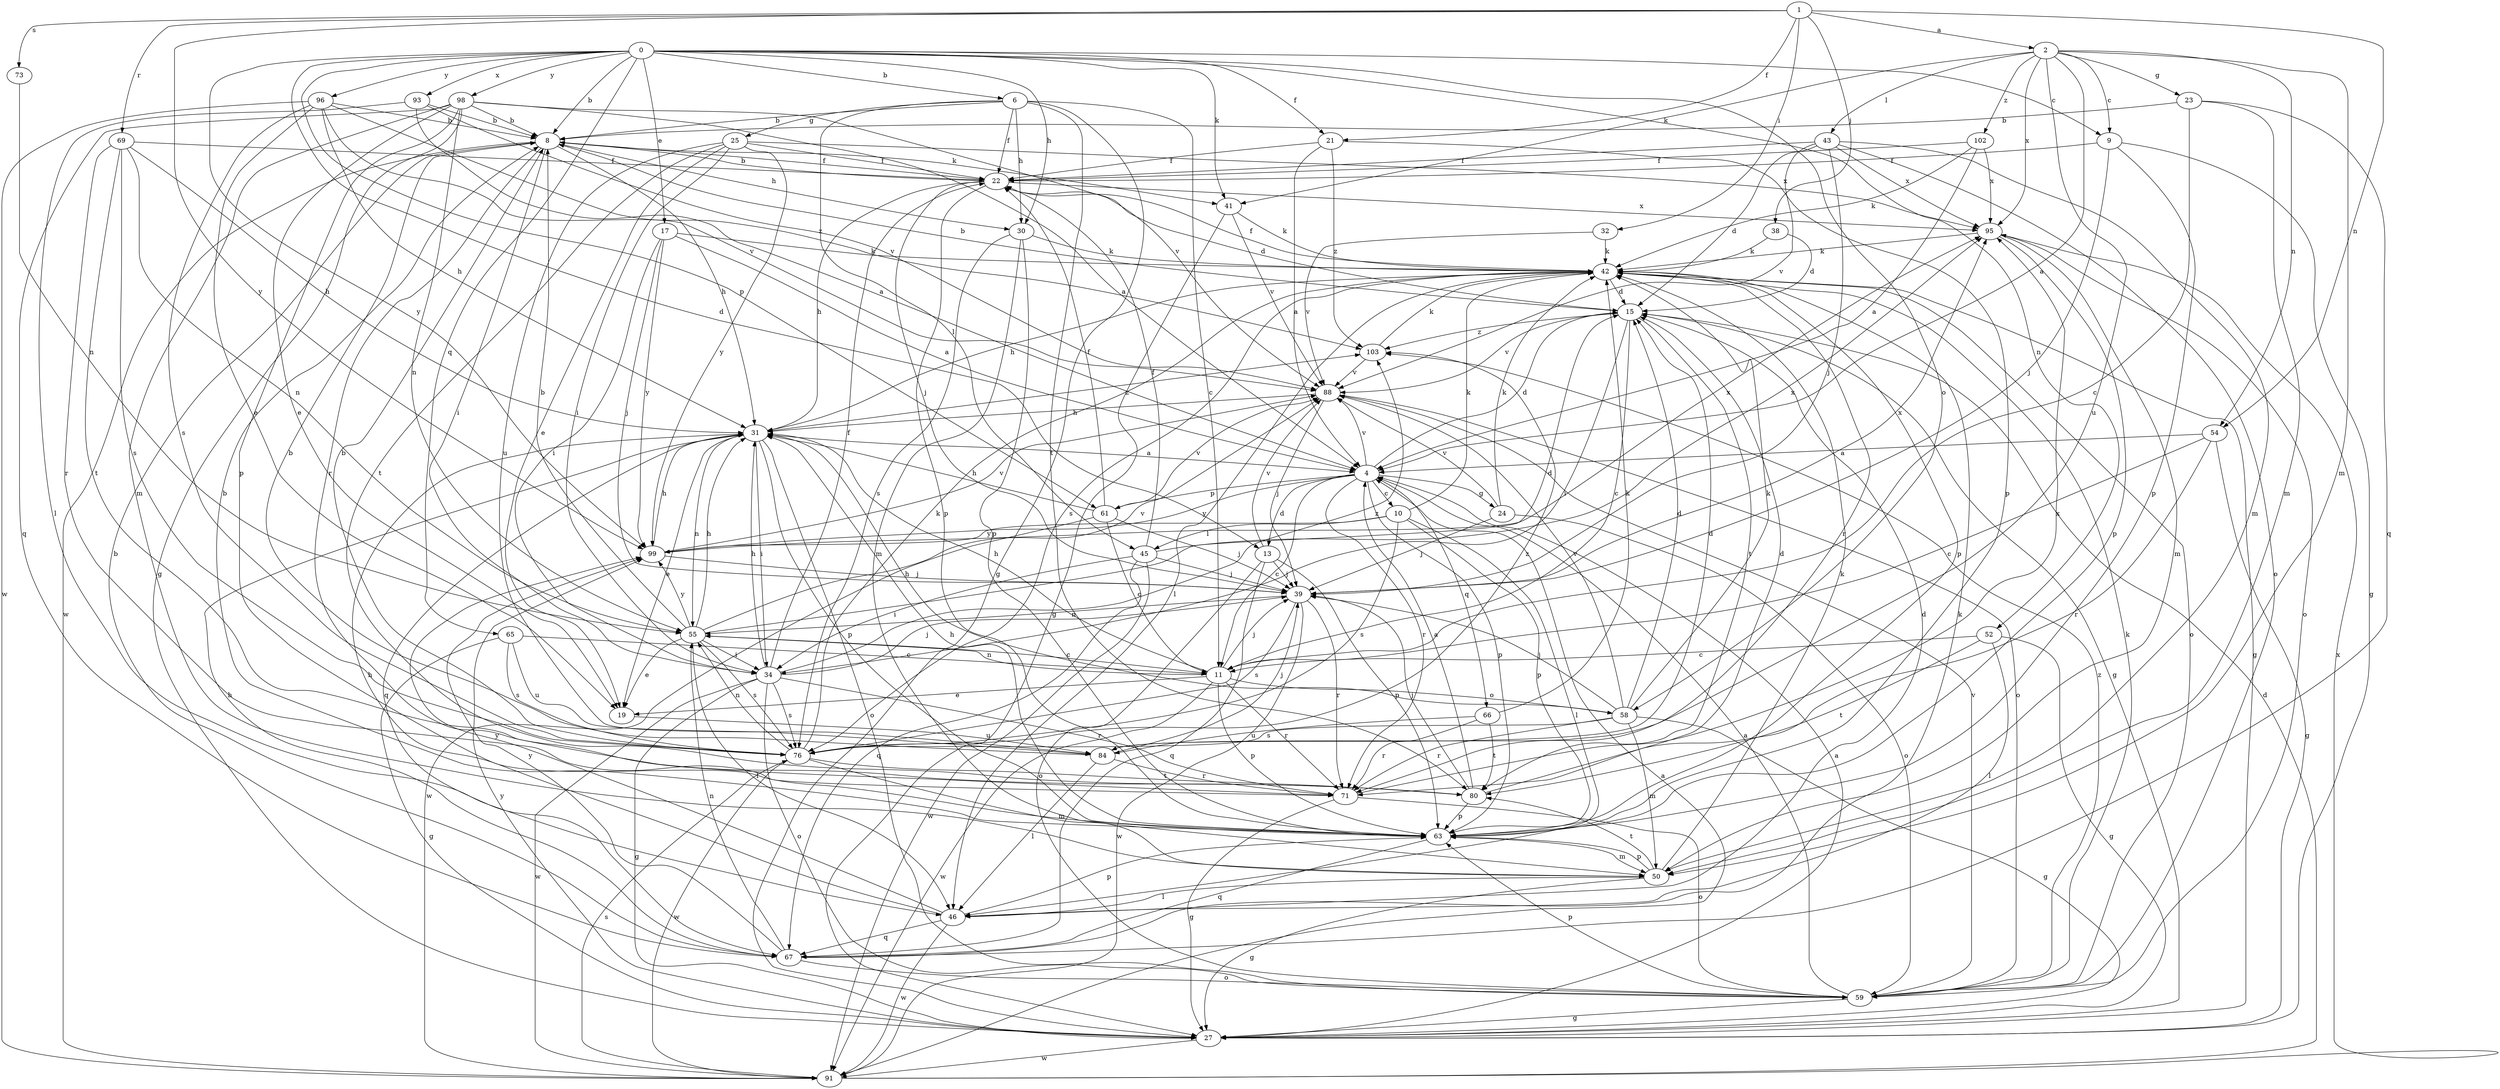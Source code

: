 strict digraph  {
0;
1;
2;
4;
6;
8;
9;
10;
11;
13;
15;
17;
19;
21;
22;
23;
24;
25;
27;
30;
31;
32;
34;
38;
39;
41;
42;
43;
45;
46;
50;
52;
54;
55;
58;
59;
61;
63;
65;
66;
67;
69;
71;
73;
76;
80;
84;
88;
91;
93;
95;
96;
98;
99;
102;
103;
0 -> 6  [label=b];
0 -> 8  [label=b];
0 -> 9  [label=c];
0 -> 13  [label=d];
0 -> 17  [label=e];
0 -> 21  [label=f];
0 -> 30  [label=h];
0 -> 41  [label=k];
0 -> 52  [label=n];
0 -> 58  [label=o];
0 -> 61  [label=p];
0 -> 65  [label=q];
0 -> 93  [label=x];
0 -> 96  [label=y];
0 -> 98  [label=y];
0 -> 99  [label=y];
1 -> 2  [label=a];
1 -> 21  [label=f];
1 -> 32  [label=i];
1 -> 38  [label=j];
1 -> 54  [label=n];
1 -> 69  [label=r];
1 -> 73  [label=s];
1 -> 99  [label=y];
2 -> 4  [label=a];
2 -> 9  [label=c];
2 -> 23  [label=g];
2 -> 41  [label=k];
2 -> 43  [label=l];
2 -> 50  [label=m];
2 -> 54  [label=n];
2 -> 84  [label=u];
2 -> 95  [label=x];
2 -> 102  [label=z];
4 -> 10  [label=c];
4 -> 11  [label=c];
4 -> 13  [label=d];
4 -> 15  [label=d];
4 -> 24  [label=g];
4 -> 61  [label=p];
4 -> 63  [label=p];
4 -> 66  [label=q];
4 -> 71  [label=r];
4 -> 88  [label=v];
4 -> 99  [label=y];
6 -> 8  [label=b];
6 -> 11  [label=c];
6 -> 22  [label=f];
6 -> 25  [label=g];
6 -> 27  [label=g];
6 -> 30  [label=h];
6 -> 45  [label=l];
6 -> 80  [label=t];
8 -> 22  [label=f];
8 -> 30  [label=h];
8 -> 31  [label=h];
8 -> 34  [label=i];
8 -> 41  [label=k];
8 -> 71  [label=r];
8 -> 91  [label=w];
9 -> 22  [label=f];
9 -> 27  [label=g];
9 -> 39  [label=j];
9 -> 63  [label=p];
10 -> 42  [label=k];
10 -> 45  [label=l];
10 -> 46  [label=l];
10 -> 63  [label=p];
10 -> 76  [label=s];
10 -> 99  [label=y];
11 -> 19  [label=e];
11 -> 31  [label=h];
11 -> 39  [label=j];
11 -> 55  [label=n];
11 -> 58  [label=o];
11 -> 63  [label=p];
11 -> 71  [label=r];
11 -> 91  [label=w];
13 -> 39  [label=j];
13 -> 59  [label=o];
13 -> 63  [label=p];
13 -> 67  [label=q];
13 -> 88  [label=v];
15 -> 8  [label=b];
15 -> 11  [label=c];
15 -> 27  [label=g];
15 -> 34  [label=i];
15 -> 80  [label=t];
15 -> 88  [label=v];
15 -> 103  [label=z];
17 -> 4  [label=a];
17 -> 34  [label=i];
17 -> 39  [label=j];
17 -> 42  [label=k];
17 -> 99  [label=y];
19 -> 84  [label=u];
21 -> 4  [label=a];
21 -> 22  [label=f];
21 -> 63  [label=p];
21 -> 103  [label=z];
22 -> 8  [label=b];
22 -> 15  [label=d];
22 -> 31  [label=h];
22 -> 39  [label=j];
22 -> 63  [label=p];
22 -> 95  [label=x];
23 -> 8  [label=b];
23 -> 11  [label=c];
23 -> 50  [label=m];
23 -> 67  [label=q];
24 -> 39  [label=j];
24 -> 42  [label=k];
24 -> 59  [label=o];
24 -> 88  [label=v];
25 -> 19  [label=e];
25 -> 22  [label=f];
25 -> 34  [label=i];
25 -> 80  [label=t];
25 -> 84  [label=u];
25 -> 95  [label=x];
25 -> 99  [label=y];
27 -> 4  [label=a];
27 -> 91  [label=w];
27 -> 99  [label=y];
30 -> 42  [label=k];
30 -> 50  [label=m];
30 -> 63  [label=p];
30 -> 76  [label=s];
31 -> 4  [label=a];
31 -> 19  [label=e];
31 -> 34  [label=i];
31 -> 55  [label=n];
31 -> 59  [label=o];
31 -> 63  [label=p];
31 -> 67  [label=q];
31 -> 103  [label=z];
32 -> 42  [label=k];
32 -> 88  [label=v];
34 -> 22  [label=f];
34 -> 27  [label=g];
34 -> 31  [label=h];
34 -> 39  [label=j];
34 -> 59  [label=o];
34 -> 71  [label=r];
34 -> 76  [label=s];
34 -> 91  [label=w];
34 -> 103  [label=z];
38 -> 15  [label=d];
38 -> 42  [label=k];
39 -> 55  [label=n];
39 -> 71  [label=r];
39 -> 76  [label=s];
39 -> 91  [label=w];
39 -> 95  [label=x];
41 -> 27  [label=g];
41 -> 42  [label=k];
41 -> 88  [label=v];
42 -> 15  [label=d];
42 -> 22  [label=f];
42 -> 27  [label=g];
42 -> 31  [label=h];
42 -> 46  [label=l];
42 -> 59  [label=o];
42 -> 63  [label=p];
42 -> 71  [label=r];
42 -> 76  [label=s];
43 -> 15  [label=d];
43 -> 22  [label=f];
43 -> 39  [label=j];
43 -> 50  [label=m];
43 -> 59  [label=o];
43 -> 88  [label=v];
43 -> 95  [label=x];
45 -> 22  [label=f];
45 -> 34  [label=i];
45 -> 39  [label=j];
45 -> 67  [label=q];
45 -> 91  [label=w];
45 -> 95  [label=x];
46 -> 15  [label=d];
46 -> 31  [label=h];
46 -> 63  [label=p];
46 -> 67  [label=q];
46 -> 91  [label=w];
46 -> 99  [label=y];
50 -> 27  [label=g];
50 -> 42  [label=k];
50 -> 46  [label=l];
50 -> 63  [label=p];
50 -> 80  [label=t];
52 -> 11  [label=c];
52 -> 27  [label=g];
52 -> 46  [label=l];
52 -> 80  [label=t];
54 -> 4  [label=a];
54 -> 11  [label=c];
54 -> 27  [label=g];
54 -> 71  [label=r];
55 -> 8  [label=b];
55 -> 11  [label=c];
55 -> 15  [label=d];
55 -> 19  [label=e];
55 -> 31  [label=h];
55 -> 34  [label=i];
55 -> 46  [label=l];
55 -> 76  [label=s];
55 -> 88  [label=v];
55 -> 99  [label=y];
58 -> 15  [label=d];
58 -> 27  [label=g];
58 -> 31  [label=h];
58 -> 39  [label=j];
58 -> 42  [label=k];
58 -> 50  [label=m];
58 -> 71  [label=r];
58 -> 76  [label=s];
58 -> 88  [label=v];
59 -> 4  [label=a];
59 -> 27  [label=g];
59 -> 42  [label=k];
59 -> 63  [label=p];
59 -> 88  [label=v];
59 -> 103  [label=z];
61 -> 11  [label=c];
61 -> 22  [label=f];
61 -> 31  [label=h];
61 -> 39  [label=j];
61 -> 88  [label=v];
61 -> 91  [label=w];
63 -> 8  [label=b];
63 -> 31  [label=h];
63 -> 50  [label=m];
63 -> 67  [label=q];
65 -> 11  [label=c];
65 -> 27  [label=g];
65 -> 76  [label=s];
65 -> 84  [label=u];
66 -> 42  [label=k];
66 -> 71  [label=r];
66 -> 80  [label=t];
66 -> 84  [label=u];
67 -> 8  [label=b];
67 -> 31  [label=h];
67 -> 42  [label=k];
67 -> 55  [label=n];
67 -> 59  [label=o];
67 -> 99  [label=y];
69 -> 22  [label=f];
69 -> 31  [label=h];
69 -> 55  [label=n];
69 -> 71  [label=r];
69 -> 76  [label=s];
69 -> 80  [label=t];
71 -> 27  [label=g];
71 -> 59  [label=o];
71 -> 95  [label=x];
73 -> 55  [label=n];
76 -> 8  [label=b];
76 -> 42  [label=k];
76 -> 50  [label=m];
76 -> 55  [label=n];
76 -> 80  [label=t];
76 -> 91  [label=w];
76 -> 103  [label=z];
80 -> 4  [label=a];
80 -> 15  [label=d];
80 -> 39  [label=j];
80 -> 63  [label=p];
84 -> 8  [label=b];
84 -> 15  [label=d];
84 -> 39  [label=j];
84 -> 46  [label=l];
84 -> 71  [label=r];
88 -> 31  [label=h];
88 -> 39  [label=j];
88 -> 59  [label=o];
91 -> 4  [label=a];
91 -> 15  [label=d];
91 -> 76  [label=s];
91 -> 95  [label=x];
93 -> 4  [label=a];
93 -> 8  [label=b];
93 -> 46  [label=l];
93 -> 88  [label=v];
95 -> 42  [label=k];
95 -> 50  [label=m];
95 -> 59  [label=o];
95 -> 63  [label=p];
96 -> 8  [label=b];
96 -> 19  [label=e];
96 -> 31  [label=h];
96 -> 76  [label=s];
96 -> 88  [label=v];
96 -> 91  [label=w];
96 -> 103  [label=z];
98 -> 4  [label=a];
98 -> 8  [label=b];
98 -> 19  [label=e];
98 -> 27  [label=g];
98 -> 50  [label=m];
98 -> 55  [label=n];
98 -> 63  [label=p];
98 -> 67  [label=q];
98 -> 88  [label=v];
99 -> 31  [label=h];
99 -> 39  [label=j];
99 -> 88  [label=v];
99 -> 95  [label=x];
102 -> 4  [label=a];
102 -> 22  [label=f];
102 -> 42  [label=k];
102 -> 95  [label=x];
103 -> 42  [label=k];
103 -> 88  [label=v];
}
